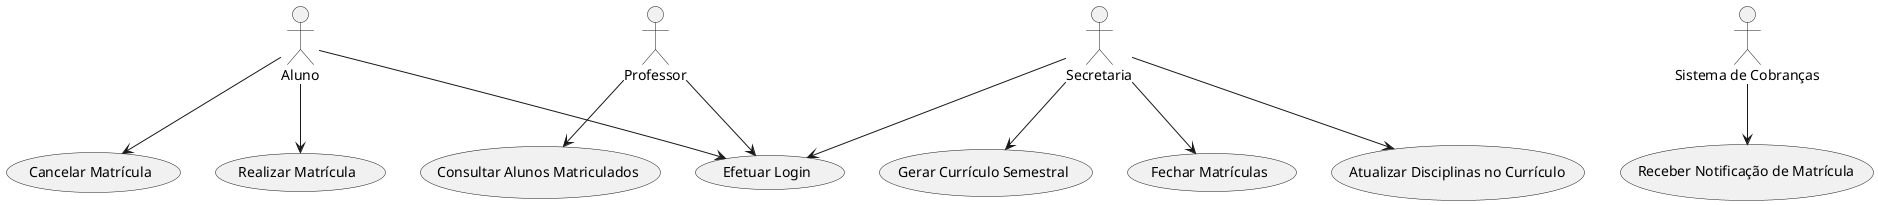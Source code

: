 @startuml

actor "Aluno" as Aluno
actor "Professor" as Professor
actor "Secretaria" as Secretaria
actor "Sistema de Cobranças" as Cobranças

Aluno --> (Efetuar Login)
Aluno --> (Realizar Matrícula)
Aluno --> (Cancelar Matrícula)

Professor --> (Efetuar Login)
Professor --> (Consultar Alunos Matriculados)

Secretaria --> (Efetuar Login)
Secretaria --> (Gerar Currículo Semestral)
Secretaria --> (Fechar Matrículas)
Secretaria --> (Atualizar Disciplinas no Currículo)

Cobranças --> (Receber Notificação de Matrícula)

@enduml
